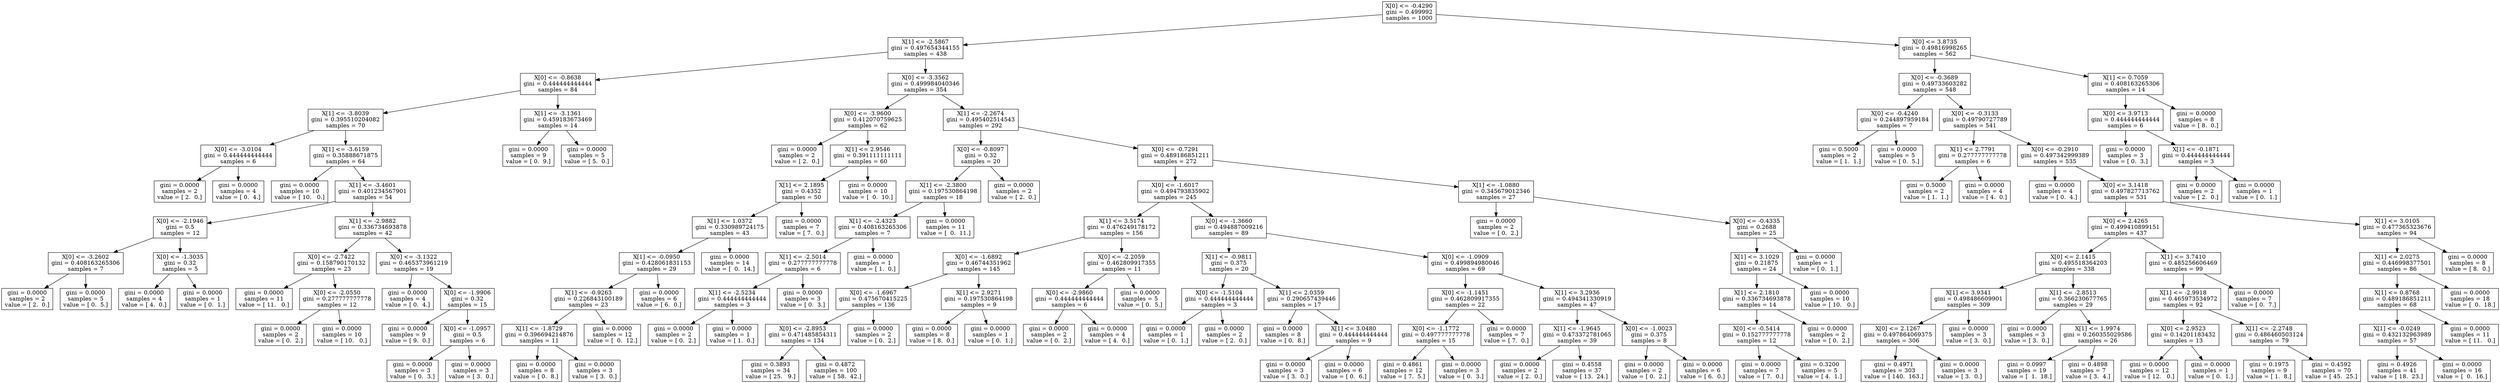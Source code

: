 digraph Tree {
0 [label="X[0] <= -0.4290\ngini = 0.499992\nsamples = 1000", shape="box"] ;
1 [label="X[1] <= -2.5867\ngini = 0.497654344155\nsamples = 438", shape="box"] ;
0 -> 1 ;
2 [label="X[0] <= -0.8638\ngini = 0.444444444444\nsamples = 84", shape="box"] ;
1 -> 2 ;
3 [label="X[1] <= -3.8039\ngini = 0.395510204082\nsamples = 70", shape="box"] ;
2 -> 3 ;
4 [label="X[0] <= -3.0104\ngini = 0.444444444444\nsamples = 6", shape="box"] ;
3 -> 4 ;
5 [label="gini = 0.0000\nsamples = 2\nvalue = [ 2.  0.]", shape="box"] ;
4 -> 5 ;
6 [label="gini = 0.0000\nsamples = 4\nvalue = [ 0.  4.]", shape="box"] ;
4 -> 6 ;
7 [label="X[1] <= -3.6159\ngini = 0.35888671875\nsamples = 64", shape="box"] ;
3 -> 7 ;
8 [label="gini = 0.0000\nsamples = 10\nvalue = [ 10.   0.]", shape="box"] ;
7 -> 8 ;
9 [label="X[1] <= -3.4601\ngini = 0.401234567901\nsamples = 54", shape="box"] ;
7 -> 9 ;
10 [label="X[0] <= -2.1946\ngini = 0.5\nsamples = 12", shape="box"] ;
9 -> 10 ;
11 [label="X[0] <= -3.2602\ngini = 0.408163265306\nsamples = 7", shape="box"] ;
10 -> 11 ;
12 [label="gini = 0.0000\nsamples = 2\nvalue = [ 2.  0.]", shape="box"] ;
11 -> 12 ;
13 [label="gini = 0.0000\nsamples = 5\nvalue = [ 0.  5.]", shape="box"] ;
11 -> 13 ;
14 [label="X[0] <= -1.3035\ngini = 0.32\nsamples = 5", shape="box"] ;
10 -> 14 ;
15 [label="gini = 0.0000\nsamples = 4\nvalue = [ 4.  0.]", shape="box"] ;
14 -> 15 ;
16 [label="gini = 0.0000\nsamples = 1\nvalue = [ 0.  1.]", shape="box"] ;
14 -> 16 ;
17 [label="X[1] <= -2.9882\ngini = 0.336734693878\nsamples = 42", shape="box"] ;
9 -> 17 ;
18 [label="X[0] <= -2.7422\ngini = 0.158790170132\nsamples = 23", shape="box"] ;
17 -> 18 ;
19 [label="gini = 0.0000\nsamples = 11\nvalue = [ 11.   0.]", shape="box"] ;
18 -> 19 ;
20 [label="X[0] <= -2.0550\ngini = 0.277777777778\nsamples = 12", shape="box"] ;
18 -> 20 ;
21 [label="gini = 0.0000\nsamples = 2\nvalue = [ 0.  2.]", shape="box"] ;
20 -> 21 ;
22 [label="gini = 0.0000\nsamples = 10\nvalue = [ 10.   0.]", shape="box"] ;
20 -> 22 ;
23 [label="X[0] <= -3.1322\ngini = 0.465373961219\nsamples = 19", shape="box"] ;
17 -> 23 ;
24 [label="gini = 0.0000\nsamples = 4\nvalue = [ 0.  4.]", shape="box"] ;
23 -> 24 ;
25 [label="X[0] <= -1.9906\ngini = 0.32\nsamples = 15", shape="box"] ;
23 -> 25 ;
26 [label="gini = 0.0000\nsamples = 9\nvalue = [ 9.  0.]", shape="box"] ;
25 -> 26 ;
27 [label="X[0] <= -1.0957\ngini = 0.5\nsamples = 6", shape="box"] ;
25 -> 27 ;
28 [label="gini = 0.0000\nsamples = 3\nvalue = [ 0.  3.]", shape="box"] ;
27 -> 28 ;
29 [label="gini = 0.0000\nsamples = 3\nvalue = [ 3.  0.]", shape="box"] ;
27 -> 29 ;
30 [label="X[1] <= -3.1361\ngini = 0.459183673469\nsamples = 14", shape="box"] ;
2 -> 30 ;
31 [label="gini = 0.0000\nsamples = 9\nvalue = [ 0.  9.]", shape="box"] ;
30 -> 31 ;
32 [label="gini = 0.0000\nsamples = 5\nvalue = [ 5.  0.]", shape="box"] ;
30 -> 32 ;
33 [label="X[0] <= -3.3562\ngini = 0.499984040346\nsamples = 354", shape="box"] ;
1 -> 33 ;
34 [label="X[0] <= -3.9600\ngini = 0.412070759625\nsamples = 62", shape="box"] ;
33 -> 34 ;
35 [label="gini = 0.0000\nsamples = 2\nvalue = [ 2.  0.]", shape="box"] ;
34 -> 35 ;
36 [label="X[1] <= 2.9546\ngini = 0.391111111111\nsamples = 60", shape="box"] ;
34 -> 36 ;
37 [label="X[1] <= 2.1895\ngini = 0.4352\nsamples = 50", shape="box"] ;
36 -> 37 ;
38 [label="X[1] <= 1.0372\ngini = 0.330989724175\nsamples = 43", shape="box"] ;
37 -> 38 ;
39 [label="X[1] <= -0.0950\ngini = 0.428061831153\nsamples = 29", shape="box"] ;
38 -> 39 ;
40 [label="X[1] <= -0.9263\ngini = 0.226843100189\nsamples = 23", shape="box"] ;
39 -> 40 ;
41 [label="X[1] <= -1.8729\ngini = 0.396694214876\nsamples = 11", shape="box"] ;
40 -> 41 ;
42 [label="gini = 0.0000\nsamples = 8\nvalue = [ 0.  8.]", shape="box"] ;
41 -> 42 ;
43 [label="gini = 0.0000\nsamples = 3\nvalue = [ 3.  0.]", shape="box"] ;
41 -> 43 ;
44 [label="gini = 0.0000\nsamples = 12\nvalue = [  0.  12.]", shape="box"] ;
40 -> 44 ;
45 [label="gini = 0.0000\nsamples = 6\nvalue = [ 6.  0.]", shape="box"] ;
39 -> 45 ;
46 [label="gini = 0.0000\nsamples = 14\nvalue = [  0.  14.]", shape="box"] ;
38 -> 46 ;
47 [label="gini = 0.0000\nsamples = 7\nvalue = [ 7.  0.]", shape="box"] ;
37 -> 47 ;
48 [label="gini = 0.0000\nsamples = 10\nvalue = [  0.  10.]", shape="box"] ;
36 -> 48 ;
49 [label="X[1] <= -2.2674\ngini = 0.495402514543\nsamples = 292", shape="box"] ;
33 -> 49 ;
50 [label="X[0] <= -0.8097\ngini = 0.32\nsamples = 20", shape="box"] ;
49 -> 50 ;
51 [label="X[1] <= -2.3800\ngini = 0.197530864198\nsamples = 18", shape="box"] ;
50 -> 51 ;
52 [label="X[1] <= -2.4323\ngini = 0.408163265306\nsamples = 7", shape="box"] ;
51 -> 52 ;
53 [label="X[1] <= -2.5014\ngini = 0.277777777778\nsamples = 6", shape="box"] ;
52 -> 53 ;
54 [label="X[1] <= -2.5234\ngini = 0.444444444444\nsamples = 3", shape="box"] ;
53 -> 54 ;
55 [label="gini = 0.0000\nsamples = 2\nvalue = [ 0.  2.]", shape="box"] ;
54 -> 55 ;
56 [label="gini = 0.0000\nsamples = 1\nvalue = [ 1.  0.]", shape="box"] ;
54 -> 56 ;
57 [label="gini = 0.0000\nsamples = 3\nvalue = [ 0.  3.]", shape="box"] ;
53 -> 57 ;
58 [label="gini = 0.0000\nsamples = 1\nvalue = [ 1.  0.]", shape="box"] ;
52 -> 58 ;
59 [label="gini = 0.0000\nsamples = 11\nvalue = [  0.  11.]", shape="box"] ;
51 -> 59 ;
60 [label="gini = 0.0000\nsamples = 2\nvalue = [ 2.  0.]", shape="box"] ;
50 -> 60 ;
61 [label="X[0] <= -0.7291\ngini = 0.489186851211\nsamples = 272", shape="box"] ;
49 -> 61 ;
62 [label="X[0] <= -1.6017\ngini = 0.494793835902\nsamples = 245", shape="box"] ;
61 -> 62 ;
63 [label="X[1] <= 3.5174\ngini = 0.476249178172\nsamples = 156", shape="box"] ;
62 -> 63 ;
64 [label="X[0] <= -1.6892\ngini = 0.46744351962\nsamples = 145", shape="box"] ;
63 -> 64 ;
65 [label="X[0] <= -1.6967\ngini = 0.475670415225\nsamples = 136", shape="box"] ;
64 -> 65 ;
66 [label="X[0] <= -2.8953\ngini = 0.471485854311\nsamples = 134", shape="box"] ;
65 -> 66 ;
67 [label="gini = 0.3893\nsamples = 34\nvalue = [ 25.   9.]", shape="box"] ;
66 -> 67 ;
68 [label="gini = 0.4872\nsamples = 100\nvalue = [ 58.  42.]", shape="box"] ;
66 -> 68 ;
69 [label="gini = 0.0000\nsamples = 2\nvalue = [ 0.  2.]", shape="box"] ;
65 -> 69 ;
70 [label="X[1] <= 2.9271\ngini = 0.197530864198\nsamples = 9", shape="box"] ;
64 -> 70 ;
71 [label="gini = 0.0000\nsamples = 8\nvalue = [ 8.  0.]", shape="box"] ;
70 -> 71 ;
72 [label="gini = 0.0000\nsamples = 1\nvalue = [ 0.  1.]", shape="box"] ;
70 -> 72 ;
73 [label="X[0] <= -2.2059\ngini = 0.462809917355\nsamples = 11", shape="box"] ;
63 -> 73 ;
74 [label="X[0] <= -2.9860\ngini = 0.444444444444\nsamples = 6", shape="box"] ;
73 -> 74 ;
75 [label="gini = 0.0000\nsamples = 2\nvalue = [ 0.  2.]", shape="box"] ;
74 -> 75 ;
76 [label="gini = 0.0000\nsamples = 4\nvalue = [ 4.  0.]", shape="box"] ;
74 -> 76 ;
77 [label="gini = 0.0000\nsamples = 5\nvalue = [ 0.  5.]", shape="box"] ;
73 -> 77 ;
78 [label="X[0] <= -1.3660\ngini = 0.494887009216\nsamples = 89", shape="box"] ;
62 -> 78 ;
79 [label="X[1] <= -0.9811\ngini = 0.375\nsamples = 20", shape="box"] ;
78 -> 79 ;
80 [label="X[0] <= -1.5104\ngini = 0.444444444444\nsamples = 3", shape="box"] ;
79 -> 80 ;
81 [label="gini = 0.0000\nsamples = 1\nvalue = [ 0.  1.]", shape="box"] ;
80 -> 81 ;
82 [label="gini = 0.0000\nsamples = 2\nvalue = [ 2.  0.]", shape="box"] ;
80 -> 82 ;
83 [label="X[1] <= 2.0359\ngini = 0.290657439446\nsamples = 17", shape="box"] ;
79 -> 83 ;
84 [label="gini = 0.0000\nsamples = 8\nvalue = [ 0.  8.]", shape="box"] ;
83 -> 84 ;
85 [label="X[1] <= 3.0480\ngini = 0.444444444444\nsamples = 9", shape="box"] ;
83 -> 85 ;
86 [label="gini = 0.0000\nsamples = 3\nvalue = [ 3.  0.]", shape="box"] ;
85 -> 86 ;
87 [label="gini = 0.0000\nsamples = 6\nvalue = [ 0.  6.]", shape="box"] ;
85 -> 87 ;
88 [label="X[0] <= -1.0909\ngini = 0.499894980046\nsamples = 69", shape="box"] ;
78 -> 88 ;
89 [label="X[0] <= -1.1451\ngini = 0.462809917355\nsamples = 22", shape="box"] ;
88 -> 89 ;
90 [label="X[0] <= -1.1772\ngini = 0.497777777778\nsamples = 15", shape="box"] ;
89 -> 90 ;
91 [label="gini = 0.4861\nsamples = 12\nvalue = [ 7.  5.]", shape="box"] ;
90 -> 91 ;
92 [label="gini = 0.0000\nsamples = 3\nvalue = [ 0.  3.]", shape="box"] ;
90 -> 92 ;
93 [label="gini = 0.0000\nsamples = 7\nvalue = [ 7.  0.]", shape="box"] ;
89 -> 93 ;
94 [label="X[1] <= 3.2936\ngini = 0.494341330919\nsamples = 47", shape="box"] ;
88 -> 94 ;
95 [label="X[1] <= -1.9645\ngini = 0.473372781065\nsamples = 39", shape="box"] ;
94 -> 95 ;
96 [label="gini = 0.0000\nsamples = 2\nvalue = [ 2.  0.]", shape="box"] ;
95 -> 96 ;
97 [label="gini = 0.4558\nsamples = 37\nvalue = [ 13.  24.]", shape="box"] ;
95 -> 97 ;
98 [label="X[0] <= -1.0023\ngini = 0.375\nsamples = 8", shape="box"] ;
94 -> 98 ;
99 [label="gini = 0.0000\nsamples = 2\nvalue = [ 0.  2.]", shape="box"] ;
98 -> 99 ;
100 [label="gini = 0.0000\nsamples = 6\nvalue = [ 6.  0.]", shape="box"] ;
98 -> 100 ;
101 [label="X[1] <= -1.0880\ngini = 0.345679012346\nsamples = 27", shape="box"] ;
61 -> 101 ;
102 [label="gini = 0.0000\nsamples = 2\nvalue = [ 0.  2.]", shape="box"] ;
101 -> 102 ;
103 [label="X[0] <= -0.4335\ngini = 0.2688\nsamples = 25", shape="box"] ;
101 -> 103 ;
104 [label="X[1] <= 3.1029\ngini = 0.21875\nsamples = 24", shape="box"] ;
103 -> 104 ;
105 [label="X[1] <= 2.1810\ngini = 0.336734693878\nsamples = 14", shape="box"] ;
104 -> 105 ;
106 [label="X[0] <= -0.5414\ngini = 0.152777777778\nsamples = 12", shape="box"] ;
105 -> 106 ;
107 [label="gini = 0.0000\nsamples = 7\nvalue = [ 7.  0.]", shape="box"] ;
106 -> 107 ;
108 [label="gini = 0.3200\nsamples = 5\nvalue = [ 4.  1.]", shape="box"] ;
106 -> 108 ;
109 [label="gini = 0.0000\nsamples = 2\nvalue = [ 0.  2.]", shape="box"] ;
105 -> 109 ;
110 [label="gini = 0.0000\nsamples = 10\nvalue = [ 10.   0.]", shape="box"] ;
104 -> 110 ;
111 [label="gini = 0.0000\nsamples = 1\nvalue = [ 0.  1.]", shape="box"] ;
103 -> 111 ;
112 [label="X[0] <= 3.8735\ngini = 0.49816998265\nsamples = 562", shape="box"] ;
0 -> 112 ;
113 [label="X[0] <= -0.3689\ngini = 0.49733603282\nsamples = 548", shape="box"] ;
112 -> 113 ;
114 [label="X[0] <= -0.4240\ngini = 0.244897959184\nsamples = 7", shape="box"] ;
113 -> 114 ;
115 [label="gini = 0.5000\nsamples = 2\nvalue = [ 1.  1.]", shape="box"] ;
114 -> 115 ;
116 [label="gini = 0.0000\nsamples = 5\nvalue = [ 0.  5.]", shape="box"] ;
114 -> 116 ;
117 [label="X[0] <= -0.3133\ngini = 0.49790727789\nsamples = 541", shape="box"] ;
113 -> 117 ;
118 [label="X[1] <= 2.7791\ngini = 0.277777777778\nsamples = 6", shape="box"] ;
117 -> 118 ;
119 [label="gini = 0.5000\nsamples = 2\nvalue = [ 1.  1.]", shape="box"] ;
118 -> 119 ;
120 [label="gini = 0.0000\nsamples = 4\nvalue = [ 4.  0.]", shape="box"] ;
118 -> 120 ;
121 [label="X[0] <= -0.2910\ngini = 0.497342999389\nsamples = 535", shape="box"] ;
117 -> 121 ;
122 [label="gini = 0.0000\nsamples = 4\nvalue = [ 0.  4.]", shape="box"] ;
121 -> 122 ;
123 [label="X[0] <= 3.1418\ngini = 0.497827713762\nsamples = 531", shape="box"] ;
121 -> 123 ;
124 [label="X[0] <= 2.4265\ngini = 0.499410899151\nsamples = 437", shape="box"] ;
123 -> 124 ;
125 [label="X[0] <= 2.1415\ngini = 0.495518364203\nsamples = 338", shape="box"] ;
124 -> 125 ;
126 [label="X[1] <= 3.9341\ngini = 0.498486609901\nsamples = 309", shape="box"] ;
125 -> 126 ;
127 [label="X[0] <= 2.1267\ngini = 0.497864069375\nsamples = 306", shape="box"] ;
126 -> 127 ;
128 [label="gini = 0.4971\nsamples = 303\nvalue = [ 140.  163.]", shape="box"] ;
127 -> 128 ;
129 [label="gini = 0.0000\nsamples = 3\nvalue = [ 3.  0.]", shape="box"] ;
127 -> 129 ;
130 [label="gini = 0.0000\nsamples = 3\nvalue = [ 3.  0.]", shape="box"] ;
126 -> 130 ;
131 [label="X[1] <= -2.8513\ngini = 0.366230677765\nsamples = 29", shape="box"] ;
125 -> 131 ;
132 [label="gini = 0.0000\nsamples = 3\nvalue = [ 3.  0.]", shape="box"] ;
131 -> 132 ;
133 [label="X[1] <= 1.9974\ngini = 0.260355029586\nsamples = 26", shape="box"] ;
131 -> 133 ;
134 [label="gini = 0.0997\nsamples = 19\nvalue = [  1.  18.]", shape="box"] ;
133 -> 134 ;
135 [label="gini = 0.4898\nsamples = 7\nvalue = [ 3.  4.]", shape="box"] ;
133 -> 135 ;
136 [label="X[1] <= 3.7410\ngini = 0.485256606469\nsamples = 99", shape="box"] ;
124 -> 136 ;
137 [label="X[1] <= -2.9918\ngini = 0.465973534972\nsamples = 92", shape="box"] ;
136 -> 137 ;
138 [label="X[0] <= 2.9523\ngini = 0.14201183432\nsamples = 13", shape="box"] ;
137 -> 138 ;
139 [label="gini = 0.0000\nsamples = 12\nvalue = [ 12.   0.]", shape="box"] ;
138 -> 139 ;
140 [label="gini = 0.0000\nsamples = 1\nvalue = [ 0.  1.]", shape="box"] ;
138 -> 140 ;
141 [label="X[1] <= -2.2748\ngini = 0.486460503124\nsamples = 79", shape="box"] ;
137 -> 141 ;
142 [label="gini = 0.1975\nsamples = 9\nvalue = [ 1.  8.]", shape="box"] ;
141 -> 142 ;
143 [label="gini = 0.4592\nsamples = 70\nvalue = [ 45.  25.]", shape="box"] ;
141 -> 143 ;
144 [label="gini = 0.0000\nsamples = 7\nvalue = [ 0.  7.]", shape="box"] ;
136 -> 144 ;
145 [label="X[1] <= 3.0105\ngini = 0.477365323676\nsamples = 94", shape="box"] ;
123 -> 145 ;
146 [label="X[1] <= 2.0275\ngini = 0.446998377501\nsamples = 86", shape="box"] ;
145 -> 146 ;
147 [label="X[1] <= 0.8768\ngini = 0.489186851211\nsamples = 68", shape="box"] ;
146 -> 147 ;
148 [label="X[1] <= -0.0249\ngini = 0.432132963989\nsamples = 57", shape="box"] ;
147 -> 148 ;
149 [label="gini = 0.4926\nsamples = 41\nvalue = [ 18.  23.]", shape="box"] ;
148 -> 149 ;
150 [label="gini = 0.0000\nsamples = 16\nvalue = [  0.  16.]", shape="box"] ;
148 -> 150 ;
151 [label="gini = 0.0000\nsamples = 11\nvalue = [ 11.   0.]", shape="box"] ;
147 -> 151 ;
152 [label="gini = 0.0000\nsamples = 18\nvalue = [  0.  18.]", shape="box"] ;
146 -> 152 ;
153 [label="gini = 0.0000\nsamples = 8\nvalue = [ 8.  0.]", shape="box"] ;
145 -> 153 ;
154 [label="X[1] <= 0.7059\ngini = 0.408163265306\nsamples = 14", shape="box"] ;
112 -> 154 ;
155 [label="X[0] <= 3.9713\ngini = 0.444444444444\nsamples = 6", shape="box"] ;
154 -> 155 ;
156 [label="gini = 0.0000\nsamples = 3\nvalue = [ 0.  3.]", shape="box"] ;
155 -> 156 ;
157 [label="X[1] <= -0.1871\ngini = 0.444444444444\nsamples = 3", shape="box"] ;
155 -> 157 ;
158 [label="gini = 0.0000\nsamples = 2\nvalue = [ 2.  0.]", shape="box"] ;
157 -> 158 ;
159 [label="gini = 0.0000\nsamples = 1\nvalue = [ 0.  1.]", shape="box"] ;
157 -> 159 ;
160 [label="gini = 0.0000\nsamples = 8\nvalue = [ 8.  0.]", shape="box"] ;
154 -> 160 ;
}